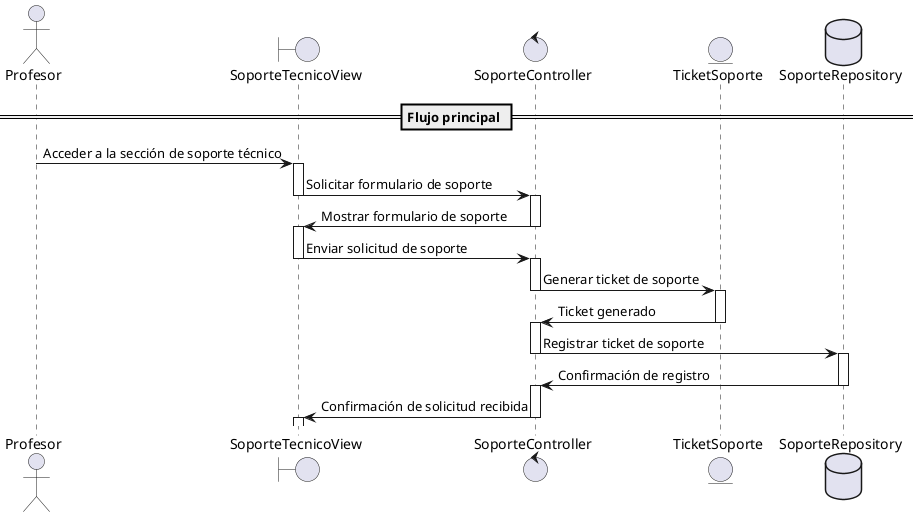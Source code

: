 @startuml
actor Profesor
boundary "SoporteTecnicoView" as View
control "SoporteController" as Controller
entity "TicketSoporte" as Ticket
database "SoporteRepository" as Repository

== Flujo principal ==
Profesor -> View --++: Acceder a la sección de soporte técnico
View -> Controller --++: Solicitar formulario de soporte
Controller -> View --++: Mostrar formulario de soporte
View -> Controller --++: Enviar solicitud de soporte
Controller -> Ticket --++: Generar ticket de soporte
Ticket -> Controller --++: Ticket generado
Controller -> Repository --++: Registrar ticket de soporte
Repository -> Controller --++: Confirmación de registro
Controller -> View --++: Confirmación de solicitud recibida
@enduml
